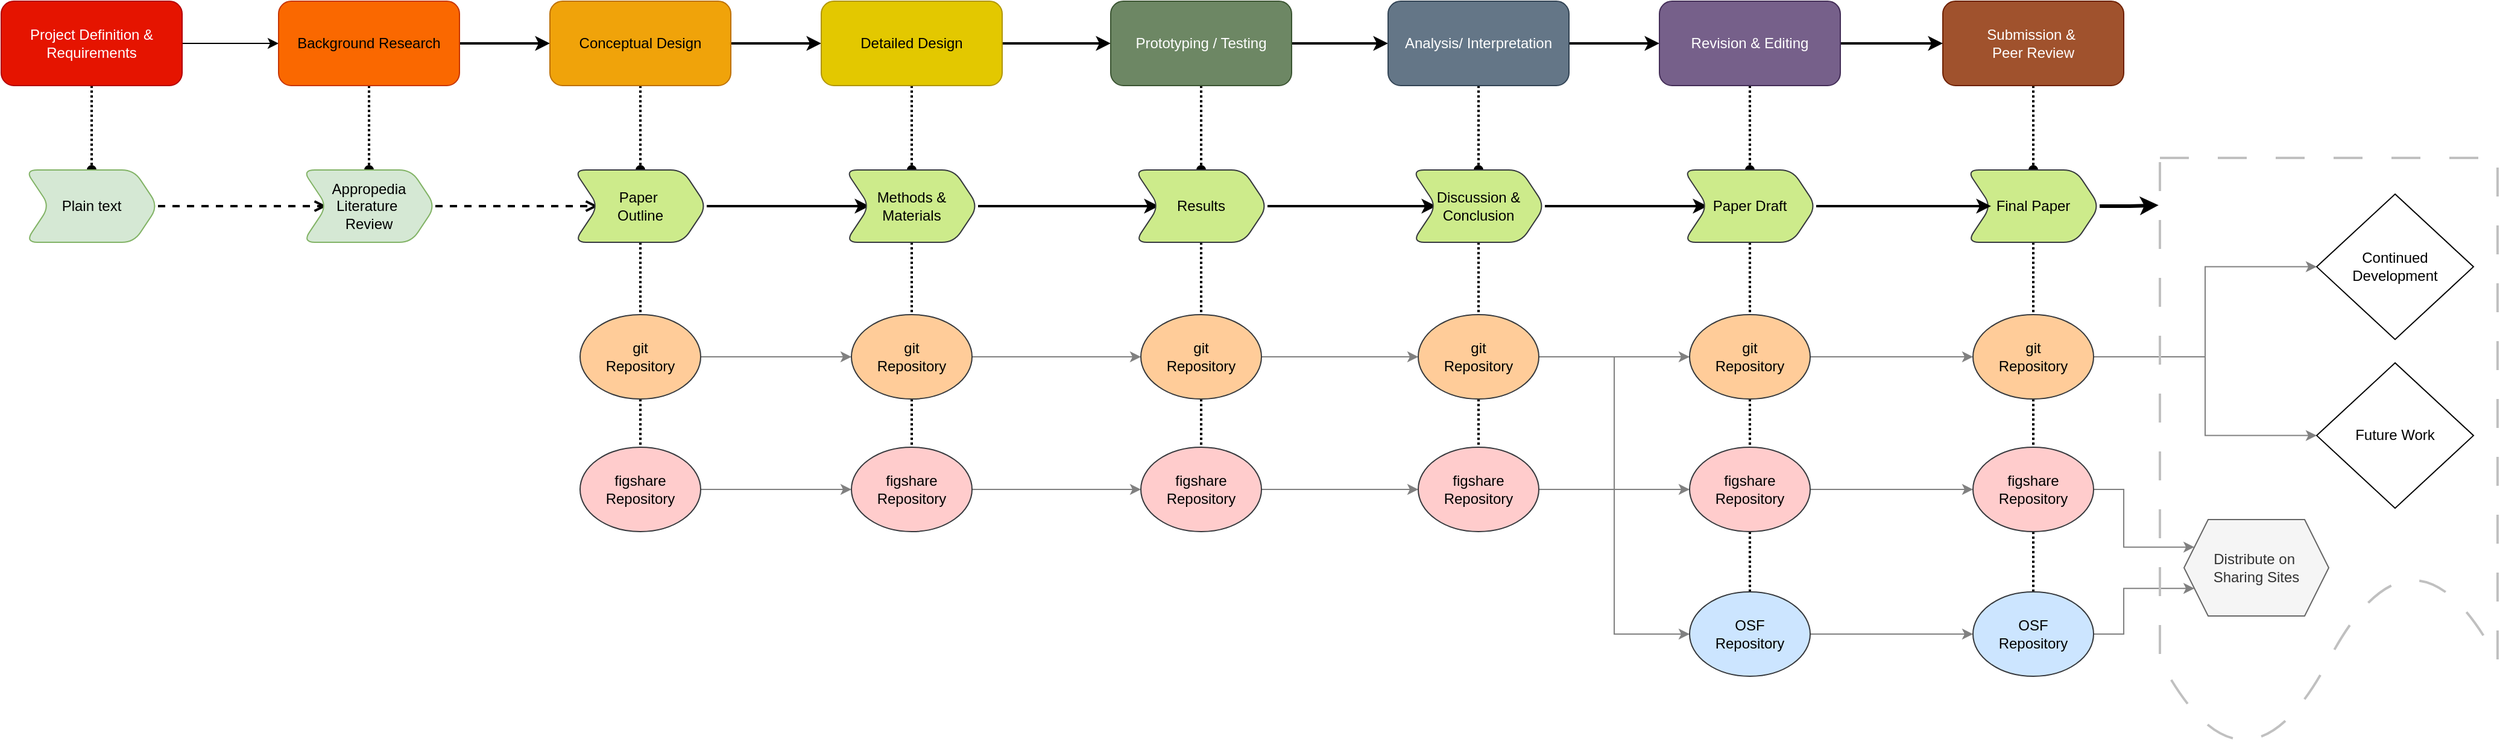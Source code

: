 <mxfile version="24.4.3" type="github">
  <diagram name="Page-1" id="Lw_mYggWUpvynAE3jcXI">
    <mxGraphModel dx="2390" dy="1243" grid="1" gridSize="10" guides="1" tooltips="1" connect="1" arrows="1" fold="1" page="1" pageScale="1" pageWidth="850" pageHeight="1100" math="0" shadow="0">
      <root>
        <mxCell id="0" />
        <mxCell id="1" parent="0" />
        <mxCell id="-PZHicZPpiV8ePJ1w-Mg-3" value="" style="edgeStyle=orthogonalEdgeStyle;rounded=0;orthogonalLoop=1;jettySize=auto;html=1;dashed=1;dashPattern=1 1;endArrow=oval;endFill=1;strokeWidth=2;" parent="1" source="-PZHicZPpiV8ePJ1w-Mg-1" target="-PZHicZPpiV8ePJ1w-Mg-2" edge="1">
          <mxGeometry relative="1" as="geometry" />
        </mxCell>
        <mxCell id="-PZHicZPpiV8ePJ1w-Mg-1" value="&lt;div&gt;Submission &amp;amp;&amp;nbsp;&lt;/div&gt;&lt;div&gt;Peer Review&lt;/div&gt;" style="rounded=1;whiteSpace=wrap;html=1;fillColor=#a0522d;fontColor=#ffffff;strokeColor=#6D1F00;" parent="1" vertex="1">
          <mxGeometry x="2010" y="350" width="150" height="70" as="geometry" />
        </mxCell>
        <mxCell id="-PZHicZPpiV8ePJ1w-Mg-70" value="" style="edgeStyle=orthogonalEdgeStyle;rounded=0;orthogonalLoop=1;jettySize=auto;html=1;dashed=1;dashPattern=1 1;endArrow=none;endFill=0;strokeWidth=2;" parent="1" source="-PZHicZPpiV8ePJ1w-Mg-2" target="-PZHicZPpiV8ePJ1w-Mg-49" edge="1">
          <mxGeometry relative="1" as="geometry" />
        </mxCell>
        <mxCell id="-PZHicZPpiV8ePJ1w-Mg-2" value="Final Paper" style="shape=step;perimeter=stepPerimeter;whiteSpace=wrap;html=1;fixedSize=1;rounded=1;fillColor=#cdeb8b;strokeColor=#36393d;" parent="1" vertex="1">
          <mxGeometry x="2030" y="490" width="110" height="60" as="geometry" />
        </mxCell>
        <mxCell id="-PZHicZPpiV8ePJ1w-Mg-4" value="" style="edgeStyle=orthogonalEdgeStyle;rounded=0;orthogonalLoop=1;jettySize=auto;html=1;dashed=1;endArrow=oval;endFill=1;dashPattern=1 1;strokeWidth=2;" parent="1" source="-PZHicZPpiV8ePJ1w-Mg-5" target="-PZHicZPpiV8ePJ1w-Mg-6" edge="1">
          <mxGeometry relative="1" as="geometry" />
        </mxCell>
        <mxCell id="-PZHicZPpiV8ePJ1w-Mg-32" value="" style="edgeStyle=orthogonalEdgeStyle;rounded=0;orthogonalLoop=1;jettySize=auto;html=1;strokeColor=default;" parent="1" source="-PZHicZPpiV8ePJ1w-Mg-5" target="-PZHicZPpiV8ePJ1w-Mg-8" edge="1">
          <mxGeometry relative="1" as="geometry" />
        </mxCell>
        <mxCell id="-PZHicZPpiV8ePJ1w-Mg-5" value="Project Definition &amp;amp; Requirements" style="rounded=1;whiteSpace=wrap;html=1;fillColor=#e51400;fontColor=#ffffff;strokeColor=#B20000;" parent="1" vertex="1">
          <mxGeometry x="400" y="350" width="150" height="70" as="geometry" />
        </mxCell>
        <mxCell id="-PZHicZPpiV8ePJ1w-Mg-25" style="edgeStyle=orthogonalEdgeStyle;rounded=0;orthogonalLoop=1;jettySize=auto;html=1;entryX=0;entryY=0.5;entryDx=0;entryDy=0;dashed=1;endArrow=open;endFill=0;strokeWidth=2;strokeColor=default;" parent="1" source="-PZHicZPpiV8ePJ1w-Mg-6" target="-PZHicZPpiV8ePJ1w-Mg-9" edge="1">
          <mxGeometry relative="1" as="geometry" />
        </mxCell>
        <mxCell id="-PZHicZPpiV8ePJ1w-Mg-6" value="Plain text" style="shape=step;perimeter=stepPerimeter;whiteSpace=wrap;html=1;fixedSize=1;rounded=1;fillColor=#d5e8d4;strokeColor=#82b366;" parent="1" vertex="1">
          <mxGeometry x="420" y="490" width="110" height="60" as="geometry" />
        </mxCell>
        <mxCell id="-PZHicZPpiV8ePJ1w-Mg-7" value="" style="edgeStyle=orthogonalEdgeStyle;rounded=0;orthogonalLoop=1;jettySize=auto;html=1;dashed=1;endArrow=oval;endFill=1;dashPattern=1 1;strokeWidth=2;" parent="1" source="-PZHicZPpiV8ePJ1w-Mg-8" target="-PZHicZPpiV8ePJ1w-Mg-9" edge="1">
          <mxGeometry relative="1" as="geometry" />
        </mxCell>
        <mxCell id="-PZHicZPpiV8ePJ1w-Mg-33" value="" style="edgeStyle=orthogonalEdgeStyle;rounded=0;orthogonalLoop=1;jettySize=auto;html=1;strokeWidth=2;strokeColor=default;" parent="1" source="-PZHicZPpiV8ePJ1w-Mg-8" target="-PZHicZPpiV8ePJ1w-Mg-11" edge="1">
          <mxGeometry relative="1" as="geometry" />
        </mxCell>
        <mxCell id="-PZHicZPpiV8ePJ1w-Mg-8" value="Background Research" style="rounded=1;whiteSpace=wrap;html=1;fillColor=#fa6800;fontColor=#000000;strokeColor=#C73500;" parent="1" vertex="1">
          <mxGeometry x="630" y="350" width="150" height="70" as="geometry" />
        </mxCell>
        <mxCell id="-PZHicZPpiV8ePJ1w-Mg-26" style="edgeStyle=orthogonalEdgeStyle;rounded=0;orthogonalLoop=1;jettySize=auto;html=1;entryX=0;entryY=0.5;entryDx=0;entryDy=0;dashed=1;endArrow=open;endFill=0;strokeWidth=2;strokeColor=default;" parent="1" source="-PZHicZPpiV8ePJ1w-Mg-9" target="-PZHicZPpiV8ePJ1w-Mg-12" edge="1">
          <mxGeometry relative="1" as="geometry" />
        </mxCell>
        <mxCell id="-PZHicZPpiV8ePJ1w-Mg-9" value="&lt;div&gt;Appropedia Literature&amp;nbsp;&lt;/div&gt;&lt;div&gt;Review &lt;/div&gt;" style="shape=step;perimeter=stepPerimeter;whiteSpace=wrap;html=1;fixedSize=1;rounded=1;fillColor=#d5e8d4;strokeColor=#82b366;" parent="1" vertex="1">
          <mxGeometry x="650" y="490" width="110" height="60" as="geometry" />
        </mxCell>
        <mxCell id="-PZHicZPpiV8ePJ1w-Mg-10" value="" style="edgeStyle=orthogonalEdgeStyle;rounded=0;orthogonalLoop=1;jettySize=auto;html=1;dashed=1;dashPattern=1 1;endArrow=oval;endFill=1;strokeWidth=2;" parent="1" source="-PZHicZPpiV8ePJ1w-Mg-11" target="-PZHicZPpiV8ePJ1w-Mg-12" edge="1">
          <mxGeometry relative="1" as="geometry" />
        </mxCell>
        <mxCell id="-PZHicZPpiV8ePJ1w-Mg-34" value="" style="edgeStyle=orthogonalEdgeStyle;rounded=0;orthogonalLoop=1;jettySize=auto;html=1;strokeWidth=2;strokeColor=default;" parent="1" source="-PZHicZPpiV8ePJ1w-Mg-11" target="-PZHicZPpiV8ePJ1w-Mg-14" edge="1">
          <mxGeometry relative="1" as="geometry" />
        </mxCell>
        <mxCell id="-PZHicZPpiV8ePJ1w-Mg-11" value="Conceptual Design" style="rounded=1;whiteSpace=wrap;html=1;fillColor=#f0a30a;fontColor=#000000;strokeColor=#BD7000;" parent="1" vertex="1">
          <mxGeometry x="855" y="350" width="150" height="70" as="geometry" />
        </mxCell>
        <mxCell id="-PZHicZPpiV8ePJ1w-Mg-27" style="edgeStyle=orthogonalEdgeStyle;rounded=0;orthogonalLoop=1;jettySize=auto;html=1;entryX=0;entryY=0.5;entryDx=0;entryDy=0;strokeWidth=2;strokeColor=default;" parent="1" source="-PZHicZPpiV8ePJ1w-Mg-12" target="-PZHicZPpiV8ePJ1w-Mg-15" edge="1">
          <mxGeometry relative="1" as="geometry" />
        </mxCell>
        <mxCell id="-PZHicZPpiV8ePJ1w-Mg-65" value="" style="edgeStyle=orthogonalEdgeStyle;rounded=0;orthogonalLoop=1;jettySize=auto;html=1;dashed=1;dashPattern=1 1;endArrow=none;endFill=0;strokeWidth=2;" parent="1" source="-PZHicZPpiV8ePJ1w-Mg-12" target="-PZHicZPpiV8ePJ1w-Mg-39" edge="1">
          <mxGeometry relative="1" as="geometry" />
        </mxCell>
        <mxCell id="-PZHicZPpiV8ePJ1w-Mg-12" value="&lt;div&gt;Paper&amp;nbsp;&lt;/div&gt;&lt;div&gt;Outline&lt;/div&gt;" style="shape=step;perimeter=stepPerimeter;whiteSpace=wrap;html=1;fixedSize=1;rounded=1;fillColor=#cdeb8b;strokeColor=#36393d;" parent="1" vertex="1">
          <mxGeometry x="875" y="490" width="110" height="60" as="geometry" />
        </mxCell>
        <mxCell id="-PZHicZPpiV8ePJ1w-Mg-13" value="" style="edgeStyle=orthogonalEdgeStyle;rounded=0;orthogonalLoop=1;jettySize=auto;html=1;dashed=1;dashPattern=1 1;endArrow=oval;endFill=1;strokeWidth=2;" parent="1" source="-PZHicZPpiV8ePJ1w-Mg-14" target="-PZHicZPpiV8ePJ1w-Mg-15" edge="1">
          <mxGeometry relative="1" as="geometry" />
        </mxCell>
        <mxCell id="-PZHicZPpiV8ePJ1w-Mg-35" value="" style="edgeStyle=orthogonalEdgeStyle;rounded=0;orthogonalLoop=1;jettySize=auto;html=1;strokeWidth=2;strokeColor=default;" parent="1" source="-PZHicZPpiV8ePJ1w-Mg-14" target="-PZHicZPpiV8ePJ1w-Mg-17" edge="1">
          <mxGeometry relative="1" as="geometry" />
        </mxCell>
        <mxCell id="-PZHicZPpiV8ePJ1w-Mg-14" value="Detailed Design" style="rounded=1;whiteSpace=wrap;html=1;fillColor=#e3c800;fontColor=#000000;strokeColor=#B09500;" parent="1" vertex="1">
          <mxGeometry x="1080" y="350" width="150" height="70" as="geometry" />
        </mxCell>
        <mxCell id="-PZHicZPpiV8ePJ1w-Mg-28" style="edgeStyle=orthogonalEdgeStyle;rounded=0;orthogonalLoop=1;jettySize=auto;html=1;entryX=0;entryY=0.5;entryDx=0;entryDy=0;strokeWidth=2;strokeColor=default;" parent="1" source="-PZHicZPpiV8ePJ1w-Mg-15" target="-PZHicZPpiV8ePJ1w-Mg-18" edge="1">
          <mxGeometry relative="1" as="geometry" />
        </mxCell>
        <mxCell id="-PZHicZPpiV8ePJ1w-Mg-66" value="" style="edgeStyle=orthogonalEdgeStyle;rounded=0;orthogonalLoop=1;jettySize=auto;html=1;dashed=1;dashPattern=1 1;endArrow=none;endFill=0;strokeWidth=2;" parent="1" source="-PZHicZPpiV8ePJ1w-Mg-15" target="-PZHicZPpiV8ePJ1w-Mg-41" edge="1">
          <mxGeometry relative="1" as="geometry" />
        </mxCell>
        <mxCell id="-PZHicZPpiV8ePJ1w-Mg-15" value="Methods &amp;amp; Materials" style="shape=step;perimeter=stepPerimeter;whiteSpace=wrap;html=1;fixedSize=1;rounded=1;fillColor=#cdeb8b;strokeColor=#36393d;" parent="1" vertex="1">
          <mxGeometry x="1100" y="490" width="110" height="60" as="geometry" />
        </mxCell>
        <mxCell id="-PZHicZPpiV8ePJ1w-Mg-16" value="" style="edgeStyle=orthogonalEdgeStyle;rounded=0;orthogonalLoop=1;jettySize=auto;html=1;dashed=1;dashPattern=1 1;endArrow=oval;endFill=1;strokeWidth=2;" parent="1" source="-PZHicZPpiV8ePJ1w-Mg-17" target="-PZHicZPpiV8ePJ1w-Mg-18" edge="1">
          <mxGeometry relative="1" as="geometry" />
        </mxCell>
        <mxCell id="-PZHicZPpiV8ePJ1w-Mg-36" value="" style="edgeStyle=orthogonalEdgeStyle;rounded=0;orthogonalLoop=1;jettySize=auto;html=1;strokeWidth=2;strokeColor=default;" parent="1" source="-PZHicZPpiV8ePJ1w-Mg-17" target="-PZHicZPpiV8ePJ1w-Mg-20" edge="1">
          <mxGeometry relative="1" as="geometry" />
        </mxCell>
        <mxCell id="-PZHicZPpiV8ePJ1w-Mg-17" value="Prototyping / Testing" style="rounded=1;whiteSpace=wrap;html=1;fillColor=#6d8764;fontColor=#ffffff;strokeColor=#3A5431;" parent="1" vertex="1">
          <mxGeometry x="1320" y="350" width="150" height="70" as="geometry" />
        </mxCell>
        <mxCell id="-PZHicZPpiV8ePJ1w-Mg-29" style="edgeStyle=orthogonalEdgeStyle;rounded=0;orthogonalLoop=1;jettySize=auto;html=1;entryX=0;entryY=0.5;entryDx=0;entryDy=0;strokeWidth=2;strokeColor=default;" parent="1" source="-PZHicZPpiV8ePJ1w-Mg-18" target="-PZHicZPpiV8ePJ1w-Mg-21" edge="1">
          <mxGeometry relative="1" as="geometry" />
        </mxCell>
        <mxCell id="-PZHicZPpiV8ePJ1w-Mg-67" value="" style="edgeStyle=orthogonalEdgeStyle;rounded=0;orthogonalLoop=1;jettySize=auto;html=1;dashed=1;dashPattern=1 1;endArrow=none;endFill=0;strokeWidth=2;" parent="1" source="-PZHicZPpiV8ePJ1w-Mg-18" target="-PZHicZPpiV8ePJ1w-Mg-43" edge="1">
          <mxGeometry relative="1" as="geometry" />
        </mxCell>
        <mxCell id="-PZHicZPpiV8ePJ1w-Mg-18" value="Results" style="shape=step;perimeter=stepPerimeter;whiteSpace=wrap;html=1;fixedSize=1;rounded=1;fillColor=#cdeb8b;strokeColor=#36393d;" parent="1" vertex="1">
          <mxGeometry x="1340" y="490" width="110" height="60" as="geometry" />
        </mxCell>
        <mxCell id="-PZHicZPpiV8ePJ1w-Mg-19" value="" style="edgeStyle=orthogonalEdgeStyle;rounded=0;orthogonalLoop=1;jettySize=auto;html=1;dashed=1;dashPattern=1 1;endArrow=oval;endFill=1;strokeWidth=2;" parent="1" source="-PZHicZPpiV8ePJ1w-Mg-20" target="-PZHicZPpiV8ePJ1w-Mg-21" edge="1">
          <mxGeometry relative="1" as="geometry" />
        </mxCell>
        <mxCell id="-PZHicZPpiV8ePJ1w-Mg-37" value="" style="edgeStyle=orthogonalEdgeStyle;rounded=0;orthogonalLoop=1;jettySize=auto;html=1;strokeWidth=2;strokeColor=default;" parent="1" source="-PZHicZPpiV8ePJ1w-Mg-20" target="-PZHicZPpiV8ePJ1w-Mg-23" edge="1">
          <mxGeometry relative="1" as="geometry" />
        </mxCell>
        <mxCell id="-PZHicZPpiV8ePJ1w-Mg-20" value="Analysis/ Interpretation" style="rounded=1;whiteSpace=wrap;html=1;fillColor=#647687;fontColor=#ffffff;strokeColor=#314354;" parent="1" vertex="1">
          <mxGeometry x="1550" y="350" width="150" height="70" as="geometry" />
        </mxCell>
        <mxCell id="-PZHicZPpiV8ePJ1w-Mg-68" value="" style="edgeStyle=orthogonalEdgeStyle;rounded=0;orthogonalLoop=1;jettySize=auto;html=1;dashed=1;dashPattern=1 1;endArrow=none;endFill=0;strokeWidth=2;" parent="1" source="-PZHicZPpiV8ePJ1w-Mg-21" target="-PZHicZPpiV8ePJ1w-Mg-45" edge="1">
          <mxGeometry relative="1" as="geometry" />
        </mxCell>
        <mxCell id="-PZHicZPpiV8ePJ1w-Mg-90" style="edgeStyle=orthogonalEdgeStyle;rounded=0;orthogonalLoop=1;jettySize=auto;html=1;entryX=0;entryY=0.5;entryDx=0;entryDy=0;strokeWidth=2;strokeColor=default;" parent="1" source="-PZHicZPpiV8ePJ1w-Mg-21" target="-PZHicZPpiV8ePJ1w-Mg-24" edge="1">
          <mxGeometry relative="1" as="geometry" />
        </mxCell>
        <mxCell id="-PZHicZPpiV8ePJ1w-Mg-21" value="Discussion &amp;amp; Conclusion" style="shape=step;perimeter=stepPerimeter;whiteSpace=wrap;html=1;fixedSize=1;rounded=1;fillColor=#cdeb8b;strokeColor=#36393d;" parent="1" vertex="1">
          <mxGeometry x="1570" y="490" width="110" height="60" as="geometry" />
        </mxCell>
        <mxCell id="-PZHicZPpiV8ePJ1w-Mg-22" value="" style="edgeStyle=orthogonalEdgeStyle;rounded=0;orthogonalLoop=1;jettySize=auto;html=1;dashed=1;dashPattern=1 1;endArrow=oval;endFill=1;strokeWidth=2;" parent="1" source="-PZHicZPpiV8ePJ1w-Mg-23" target="-PZHicZPpiV8ePJ1w-Mg-24" edge="1">
          <mxGeometry relative="1" as="geometry" />
        </mxCell>
        <mxCell id="-PZHicZPpiV8ePJ1w-Mg-38" value="" style="edgeStyle=orthogonalEdgeStyle;rounded=0;orthogonalLoop=1;jettySize=auto;html=1;strokeWidth=2;strokeColor=default;" parent="1" source="-PZHicZPpiV8ePJ1w-Mg-23" target="-PZHicZPpiV8ePJ1w-Mg-1" edge="1">
          <mxGeometry relative="1" as="geometry" />
        </mxCell>
        <mxCell id="-PZHicZPpiV8ePJ1w-Mg-23" value="Revision &amp;amp; Editing" style="rounded=1;whiteSpace=wrap;html=1;fillColor=#76608a;fontColor=#ffffff;strokeColor=#432D57;" parent="1" vertex="1">
          <mxGeometry x="1775" y="350" width="150" height="70" as="geometry" />
        </mxCell>
        <mxCell id="-PZHicZPpiV8ePJ1w-Mg-69" value="" style="edgeStyle=orthogonalEdgeStyle;rounded=0;orthogonalLoop=1;jettySize=auto;html=1;dashed=1;dashPattern=1 1;endArrow=none;endFill=0;strokeWidth=2;" parent="1" source="-PZHicZPpiV8ePJ1w-Mg-24" target="-PZHicZPpiV8ePJ1w-Mg-47" edge="1">
          <mxGeometry relative="1" as="geometry" />
        </mxCell>
        <mxCell id="-PZHicZPpiV8ePJ1w-Mg-89" style="edgeStyle=orthogonalEdgeStyle;rounded=0;orthogonalLoop=1;jettySize=auto;html=1;strokeWidth=2;strokeColor=default;" parent="1" source="-PZHicZPpiV8ePJ1w-Mg-24" target="-PZHicZPpiV8ePJ1w-Mg-2" edge="1">
          <mxGeometry relative="1" as="geometry" />
        </mxCell>
        <mxCell id="-PZHicZPpiV8ePJ1w-Mg-24" value="&lt;div&gt;Paper Draft&lt;/div&gt;" style="shape=step;perimeter=stepPerimeter;whiteSpace=wrap;html=1;fixedSize=1;rounded=1;fillColor=#cdeb8b;strokeColor=#36393d;" parent="1" vertex="1">
          <mxGeometry x="1795" y="490" width="110" height="60" as="geometry" />
        </mxCell>
        <mxCell id="-PZHicZPpiV8ePJ1w-Mg-63" style="edgeStyle=orthogonalEdgeStyle;rounded=0;orthogonalLoop=1;jettySize=auto;html=1;entryX=0;entryY=0.5;entryDx=0;entryDy=0;strokeColor=#808080;" parent="1" source="-PZHicZPpiV8ePJ1w-Mg-39" target="-PZHicZPpiV8ePJ1w-Mg-41" edge="1">
          <mxGeometry relative="1" as="geometry" />
        </mxCell>
        <mxCell id="-PZHicZPpiV8ePJ1w-Mg-75" value="" style="edgeStyle=orthogonalEdgeStyle;rounded=0;orthogonalLoop=1;jettySize=auto;html=1;dashed=1;dashPattern=1 1;endArrow=none;endFill=0;strokeWidth=2;" parent="1" source="-PZHicZPpiV8ePJ1w-Mg-39" target="-PZHicZPpiV8ePJ1w-Mg-40" edge="1">
          <mxGeometry relative="1" as="geometry" />
        </mxCell>
        <mxCell id="-PZHicZPpiV8ePJ1w-Mg-39" value="&lt;div&gt;git&lt;/div&gt;&lt;div&gt;Repository&lt;/div&gt;" style="ellipse;whiteSpace=wrap;html=1;fillColor=#ffcc99;strokeColor=#36393d;" parent="1" vertex="1">
          <mxGeometry x="880" y="610" width="100" height="70" as="geometry" />
        </mxCell>
        <mxCell id="-PZHicZPpiV8ePJ1w-Mg-64" style="edgeStyle=orthogonalEdgeStyle;rounded=0;orthogonalLoop=1;jettySize=auto;html=1;entryX=0;entryY=0.5;entryDx=0;entryDy=0;fillColor=#647687;strokeColor=#808080;" parent="1" source="-PZHicZPpiV8ePJ1w-Mg-40" target="-PZHicZPpiV8ePJ1w-Mg-42" edge="1">
          <mxGeometry relative="1" as="geometry" />
        </mxCell>
        <mxCell id="-PZHicZPpiV8ePJ1w-Mg-40" value="&lt;div&gt;figshare&lt;br&gt;&lt;/div&gt;&lt;div&gt;Repository&lt;/div&gt;" style="ellipse;whiteSpace=wrap;html=1;fillColor=#ffcccc;strokeColor=#36393d;" parent="1" vertex="1">
          <mxGeometry x="880" y="720" width="100" height="70" as="geometry" />
        </mxCell>
        <mxCell id="-PZHicZPpiV8ePJ1w-Mg-61" style="edgeStyle=orthogonalEdgeStyle;rounded=0;orthogonalLoop=1;jettySize=auto;html=1;entryX=0;entryY=0.5;entryDx=0;entryDy=0;strokeColor=#808080;" parent="1" source="-PZHicZPpiV8ePJ1w-Mg-41" target="-PZHicZPpiV8ePJ1w-Mg-43" edge="1">
          <mxGeometry relative="1" as="geometry" />
        </mxCell>
        <mxCell id="-PZHicZPpiV8ePJ1w-Mg-76" value="" style="edgeStyle=orthogonalEdgeStyle;rounded=0;orthogonalLoop=1;jettySize=auto;html=1;dashed=1;dashPattern=1 1;endArrow=none;endFill=0;strokeWidth=2;" parent="1" source="-PZHicZPpiV8ePJ1w-Mg-41" target="-PZHicZPpiV8ePJ1w-Mg-42" edge="1">
          <mxGeometry relative="1" as="geometry" />
        </mxCell>
        <mxCell id="-PZHicZPpiV8ePJ1w-Mg-41" value="&lt;div&gt;git&lt;/div&gt;&lt;div&gt;Repository&lt;/div&gt;" style="ellipse;whiteSpace=wrap;html=1;fillColor=#ffcc99;strokeColor=#36393d;" parent="1" vertex="1">
          <mxGeometry x="1105" y="610" width="100" height="70" as="geometry" />
        </mxCell>
        <mxCell id="-PZHicZPpiV8ePJ1w-Mg-62" style="edgeStyle=orthogonalEdgeStyle;rounded=0;orthogonalLoop=1;jettySize=auto;html=1;entryX=0;entryY=0.5;entryDx=0;entryDy=0;fillColor=#647687;strokeColor=#808080;" parent="1" source="-PZHicZPpiV8ePJ1w-Mg-42" target="-PZHicZPpiV8ePJ1w-Mg-44" edge="1">
          <mxGeometry relative="1" as="geometry" />
        </mxCell>
        <mxCell id="-PZHicZPpiV8ePJ1w-Mg-42" value="&lt;div&gt;figshare&lt;br&gt;&lt;/div&gt;&lt;div&gt;Repository&lt;/div&gt;" style="ellipse;whiteSpace=wrap;html=1;fillColor=#ffcccc;strokeColor=#36393d;" parent="1" vertex="1">
          <mxGeometry x="1105" y="720" width="100" height="70" as="geometry" />
        </mxCell>
        <mxCell id="-PZHicZPpiV8ePJ1w-Mg-59" style="edgeStyle=orthogonalEdgeStyle;rounded=0;orthogonalLoop=1;jettySize=auto;html=1;entryX=0;entryY=0.5;entryDx=0;entryDy=0;strokeColor=#808080;" parent="1" source="-PZHicZPpiV8ePJ1w-Mg-43" target="-PZHicZPpiV8ePJ1w-Mg-45" edge="1">
          <mxGeometry relative="1" as="geometry" />
        </mxCell>
        <mxCell id="-PZHicZPpiV8ePJ1w-Mg-77" value="" style="edgeStyle=orthogonalEdgeStyle;rounded=0;orthogonalLoop=1;jettySize=auto;html=1;dashed=1;dashPattern=1 1;endArrow=none;endFill=0;strokeWidth=2;" parent="1" source="-PZHicZPpiV8ePJ1w-Mg-43" target="-PZHicZPpiV8ePJ1w-Mg-44" edge="1">
          <mxGeometry relative="1" as="geometry" />
        </mxCell>
        <mxCell id="-PZHicZPpiV8ePJ1w-Mg-43" value="&lt;div&gt;git&lt;/div&gt;&lt;div&gt;Repository&lt;/div&gt;" style="ellipse;whiteSpace=wrap;html=1;fillColor=#ffcc99;strokeColor=#36393d;" parent="1" vertex="1">
          <mxGeometry x="1345" y="610" width="100" height="70" as="geometry" />
        </mxCell>
        <mxCell id="-PZHicZPpiV8ePJ1w-Mg-60" style="edgeStyle=orthogonalEdgeStyle;rounded=0;orthogonalLoop=1;jettySize=auto;html=1;entryX=0;entryY=0.5;entryDx=0;entryDy=0;fillColor=#647687;strokeColor=#808080;" parent="1" source="-PZHicZPpiV8ePJ1w-Mg-44" target="-PZHicZPpiV8ePJ1w-Mg-46" edge="1">
          <mxGeometry relative="1" as="geometry" />
        </mxCell>
        <mxCell id="-PZHicZPpiV8ePJ1w-Mg-44" value="&lt;div&gt;figshare&lt;br&gt;&lt;/div&gt;&lt;div&gt;Repository&lt;/div&gt;" style="ellipse;whiteSpace=wrap;html=1;fillColor=#ffcccc;strokeColor=#36393d;" parent="1" vertex="1">
          <mxGeometry x="1345" y="720" width="100" height="70" as="geometry" />
        </mxCell>
        <mxCell id="-PZHicZPpiV8ePJ1w-Mg-51" style="edgeStyle=orthogonalEdgeStyle;rounded=0;orthogonalLoop=1;jettySize=auto;html=1;entryX=0;entryY=0.5;entryDx=0;entryDy=0;strokeColor=#808080;" parent="1" source="-PZHicZPpiV8ePJ1w-Mg-45" target="-PZHicZPpiV8ePJ1w-Mg-47" edge="1">
          <mxGeometry relative="1" as="geometry" />
        </mxCell>
        <mxCell id="-PZHicZPpiV8ePJ1w-Mg-54" style="edgeStyle=orthogonalEdgeStyle;rounded=0;orthogonalLoop=1;jettySize=auto;html=1;entryX=0;entryY=0.5;entryDx=0;entryDy=0;strokeColor=#808080;" parent="1" source="-PZHicZPpiV8ePJ1w-Mg-45" target="-PZHicZPpiV8ePJ1w-Mg-52" edge="1">
          <mxGeometry relative="1" as="geometry" />
        </mxCell>
        <mxCell id="-PZHicZPpiV8ePJ1w-Mg-78" style="edgeStyle=orthogonalEdgeStyle;rounded=0;orthogonalLoop=1;jettySize=auto;html=1;entryX=0.5;entryY=0;entryDx=0;entryDy=0;strokeWidth=2;endArrow=none;endFill=0;dashed=1;dashPattern=1 1;" parent="1" source="-PZHicZPpiV8ePJ1w-Mg-45" target="-PZHicZPpiV8ePJ1w-Mg-46" edge="1">
          <mxGeometry relative="1" as="geometry" />
        </mxCell>
        <mxCell id="-PZHicZPpiV8ePJ1w-Mg-45" value="&lt;div&gt;git&lt;/div&gt;&lt;div&gt;Repository&lt;/div&gt;" style="ellipse;whiteSpace=wrap;html=1;fillColor=#ffcc99;strokeColor=#36393d;" parent="1" vertex="1">
          <mxGeometry x="1575" y="610" width="100" height="70" as="geometry" />
        </mxCell>
        <mxCell id="-PZHicZPpiV8ePJ1w-Mg-55" style="edgeStyle=orthogonalEdgeStyle;rounded=0;orthogonalLoop=1;jettySize=auto;html=1;entryX=0;entryY=0.5;entryDx=0;entryDy=0;fillColor=#647687;strokeColor=#808080;" parent="1" source="-PZHicZPpiV8ePJ1w-Mg-46" target="-PZHicZPpiV8ePJ1w-Mg-48" edge="1">
          <mxGeometry relative="1" as="geometry" />
        </mxCell>
        <mxCell id="-PZHicZPpiV8ePJ1w-Mg-46" value="&lt;div&gt;figshare&lt;br&gt;&lt;/div&gt;&lt;div&gt;Repository&lt;/div&gt;" style="ellipse;whiteSpace=wrap;html=1;fillColor=#ffcccc;strokeColor=#36393d;" parent="1" vertex="1">
          <mxGeometry x="1575" y="720" width="100" height="70" as="geometry" />
        </mxCell>
        <mxCell id="-PZHicZPpiV8ePJ1w-Mg-56" style="edgeStyle=orthogonalEdgeStyle;rounded=0;orthogonalLoop=1;jettySize=auto;html=1;entryX=0;entryY=0.5;entryDx=0;entryDy=0;strokeColor=#808080;" parent="1" source="-PZHicZPpiV8ePJ1w-Mg-47" target="-PZHicZPpiV8ePJ1w-Mg-49" edge="1">
          <mxGeometry relative="1" as="geometry" />
        </mxCell>
        <mxCell id="-PZHicZPpiV8ePJ1w-Mg-71" value="" style="edgeStyle=orthogonalEdgeStyle;rounded=0;orthogonalLoop=1;jettySize=auto;html=1;dashed=1;dashPattern=1 1;endArrow=none;endFill=0;strokeWidth=2;" parent="1" source="-PZHicZPpiV8ePJ1w-Mg-47" target="-PZHicZPpiV8ePJ1w-Mg-48" edge="1">
          <mxGeometry relative="1" as="geometry" />
        </mxCell>
        <mxCell id="-PZHicZPpiV8ePJ1w-Mg-47" value="&lt;div&gt;git&lt;/div&gt;&lt;div&gt;Repository&lt;br&gt;&lt;/div&gt;" style="ellipse;whiteSpace=wrap;html=1;fillColor=#ffcc99;strokeColor=#36393d;" parent="1" vertex="1">
          <mxGeometry x="1800" y="610" width="100" height="70" as="geometry" />
        </mxCell>
        <mxCell id="-PZHicZPpiV8ePJ1w-Mg-57" style="edgeStyle=orthogonalEdgeStyle;rounded=0;orthogonalLoop=1;jettySize=auto;html=1;entryX=0;entryY=0.5;entryDx=0;entryDy=0;fillColor=#647687;strokeColor=#808080;" parent="1" source="-PZHicZPpiV8ePJ1w-Mg-48" target="-PZHicZPpiV8ePJ1w-Mg-50" edge="1">
          <mxGeometry relative="1" as="geometry" />
        </mxCell>
        <mxCell id="-PZHicZPpiV8ePJ1w-Mg-73" value="" style="edgeStyle=orthogonalEdgeStyle;rounded=0;orthogonalLoop=1;jettySize=auto;html=1;dashed=1;dashPattern=1 1;endArrow=none;endFill=0;strokeWidth=2;" parent="1" source="-PZHicZPpiV8ePJ1w-Mg-48" target="-PZHicZPpiV8ePJ1w-Mg-52" edge="1">
          <mxGeometry relative="1" as="geometry" />
        </mxCell>
        <mxCell id="-PZHicZPpiV8ePJ1w-Mg-48" value="&lt;div&gt;figshare&lt;br&gt;&lt;/div&gt;&lt;div&gt;Repository&lt;/div&gt;" style="ellipse;whiteSpace=wrap;html=1;fillColor=#ffcccc;strokeColor=#36393d;" parent="1" vertex="1">
          <mxGeometry x="1800" y="720" width="100" height="70" as="geometry" />
        </mxCell>
        <mxCell id="-PZHicZPpiV8ePJ1w-Mg-72" value="" style="edgeStyle=orthogonalEdgeStyle;rounded=0;orthogonalLoop=1;jettySize=auto;html=1;dashed=1;dashPattern=1 1;endArrow=none;endFill=0;strokeWidth=2;" parent="1" source="-PZHicZPpiV8ePJ1w-Mg-49" target="-PZHicZPpiV8ePJ1w-Mg-50" edge="1">
          <mxGeometry relative="1" as="geometry" />
        </mxCell>
        <mxCell id="-PZHicZPpiV8ePJ1w-Mg-84" value="" style="edgeStyle=orthogonalEdgeStyle;rounded=0;orthogonalLoop=1;jettySize=auto;html=1;strokeColor=#808080;" parent="1" source="-PZHicZPpiV8ePJ1w-Mg-49" target="-PZHicZPpiV8ePJ1w-Mg-83" edge="1">
          <mxGeometry relative="1" as="geometry" />
        </mxCell>
        <mxCell id="y18D1yPqfQXinvtSaekx-2" style="edgeStyle=orthogonalEdgeStyle;rounded=0;orthogonalLoop=1;jettySize=auto;html=1;entryX=0;entryY=0.5;entryDx=0;entryDy=0;strokeColor=#808080;" edge="1" parent="1" source="-PZHicZPpiV8ePJ1w-Mg-49" target="y18D1yPqfQXinvtSaekx-1">
          <mxGeometry relative="1" as="geometry" />
        </mxCell>
        <mxCell id="-PZHicZPpiV8ePJ1w-Mg-49" value="&lt;div&gt;git&lt;/div&gt;&lt;div&gt;Repository&lt;br&gt;&lt;/div&gt;" style="ellipse;whiteSpace=wrap;html=1;fillColor=#ffcc99;strokeColor=#36393d;" parent="1" vertex="1">
          <mxGeometry x="2035" y="610" width="100" height="70" as="geometry" />
        </mxCell>
        <mxCell id="-PZHicZPpiV8ePJ1w-Mg-74" value="" style="edgeStyle=orthogonalEdgeStyle;rounded=0;orthogonalLoop=1;jettySize=auto;html=1;dashed=1;dashPattern=1 1;endArrow=none;endFill=0;strokeWidth=2;" parent="1" source="-PZHicZPpiV8ePJ1w-Mg-50" target="-PZHicZPpiV8ePJ1w-Mg-53" edge="1">
          <mxGeometry relative="1" as="geometry" />
        </mxCell>
        <mxCell id="y18D1yPqfQXinvtSaekx-4" style="edgeStyle=orthogonalEdgeStyle;rounded=0;orthogonalLoop=1;jettySize=auto;html=1;entryX=0;entryY=0.25;entryDx=0;entryDy=0;strokeColor=#808080;" edge="1" parent="1" source="-PZHicZPpiV8ePJ1w-Mg-50" target="y18D1yPqfQXinvtSaekx-3">
          <mxGeometry relative="1" as="geometry">
            <Array as="points">
              <mxPoint x="2160" y="755" />
              <mxPoint x="2160" y="803" />
            </Array>
          </mxGeometry>
        </mxCell>
        <mxCell id="-PZHicZPpiV8ePJ1w-Mg-50" value="&lt;div&gt;figshare&lt;br&gt;&lt;/div&gt;&lt;div&gt;Repository&lt;/div&gt;" style="ellipse;whiteSpace=wrap;html=1;fillColor=#ffcccc;strokeColor=#36393d;" parent="1" vertex="1">
          <mxGeometry x="2035" y="720" width="100" height="70" as="geometry" />
        </mxCell>
        <mxCell id="-PZHicZPpiV8ePJ1w-Mg-58" style="edgeStyle=orthogonalEdgeStyle;rounded=0;orthogonalLoop=1;jettySize=auto;html=1;entryX=0;entryY=0.5;entryDx=0;entryDy=0;strokeColor=#808080;" parent="1" source="-PZHicZPpiV8ePJ1w-Mg-52" target="-PZHicZPpiV8ePJ1w-Mg-53" edge="1">
          <mxGeometry relative="1" as="geometry" />
        </mxCell>
        <mxCell id="-PZHicZPpiV8ePJ1w-Mg-52" value="&lt;div&gt;OSF&lt;/div&gt;&lt;div&gt;Repository&lt;/div&gt;" style="ellipse;whiteSpace=wrap;html=1;fillColor=#cce5ff;strokeColor=#36393d;" parent="1" vertex="1">
          <mxGeometry x="1800" y="840" width="100" height="70" as="geometry" />
        </mxCell>
        <mxCell id="y18D1yPqfQXinvtSaekx-5" style="edgeStyle=orthogonalEdgeStyle;rounded=0;orthogonalLoop=1;jettySize=auto;html=1;entryX=0;entryY=0.75;entryDx=0;entryDy=0;strokeColor=#808080;" edge="1" parent="1" source="-PZHicZPpiV8ePJ1w-Mg-53" target="y18D1yPqfQXinvtSaekx-3">
          <mxGeometry relative="1" as="geometry">
            <Array as="points">
              <mxPoint x="2160" y="875" />
              <mxPoint x="2160" y="837" />
            </Array>
          </mxGeometry>
        </mxCell>
        <mxCell id="-PZHicZPpiV8ePJ1w-Mg-53" value="&lt;div&gt;OSF&lt;/div&gt;&lt;div&gt;Repository&lt;/div&gt;" style="ellipse;whiteSpace=wrap;html=1;fillColor=#cce5ff;strokeColor=#36393d;" parent="1" vertex="1">
          <mxGeometry x="2035" y="840" width="100" height="70" as="geometry" />
        </mxCell>
        <mxCell id="-PZHicZPpiV8ePJ1w-Mg-83" value="&lt;div&gt;Continued Development&lt;/div&gt;" style="rhombus;whiteSpace=wrap;html=1;" parent="1" vertex="1">
          <mxGeometry x="2320" y="510.0" width="130" height="120.62" as="geometry" />
        </mxCell>
        <mxCell id="y18D1yPqfQXinvtSaekx-1" value="&lt;div&gt;Future Work&lt;br&gt;&lt;/div&gt;" style="rhombus;whiteSpace=wrap;html=1;" vertex="1" parent="1">
          <mxGeometry x="2320" y="650" width="130" height="120.62" as="geometry" />
        </mxCell>
        <mxCell id="y18D1yPqfQXinvtSaekx-3" value="&lt;div&gt;Distribute on&amp;nbsp;&lt;/div&gt;&lt;div&gt;Sharing Sites&lt;/div&gt;" style="shape=hexagon;perimeter=hexagonPerimeter2;whiteSpace=wrap;html=1;fixedSize=1;fillColor=#f5f5f5;fontColor=#333333;strokeColor=#666666;" vertex="1" parent="1">
          <mxGeometry x="2210" y="780" width="120" height="80" as="geometry" />
        </mxCell>
        <mxCell id="y18D1yPqfQXinvtSaekx-8" value="" style="shape=document;whiteSpace=wrap;html=1;boundedLbl=1;fillColor=none;strokeWidth=2;dashed=1;dashPattern=12 12;strokeColor=#c0c0c0;" vertex="1" parent="1">
          <mxGeometry x="2190" y="480" width="280" height="490" as="geometry" />
        </mxCell>
        <mxCell id="y18D1yPqfQXinvtSaekx-9" style="edgeStyle=orthogonalEdgeStyle;rounded=0;orthogonalLoop=1;jettySize=auto;html=1;entryX=-0.004;entryY=0.08;entryDx=0;entryDy=0;entryPerimeter=0;strokeWidth=3;strokeColor=default;" edge="1" parent="1" source="-PZHicZPpiV8ePJ1w-Mg-2" target="y18D1yPqfQXinvtSaekx-8">
          <mxGeometry relative="1" as="geometry" />
        </mxCell>
      </root>
    </mxGraphModel>
  </diagram>
</mxfile>
